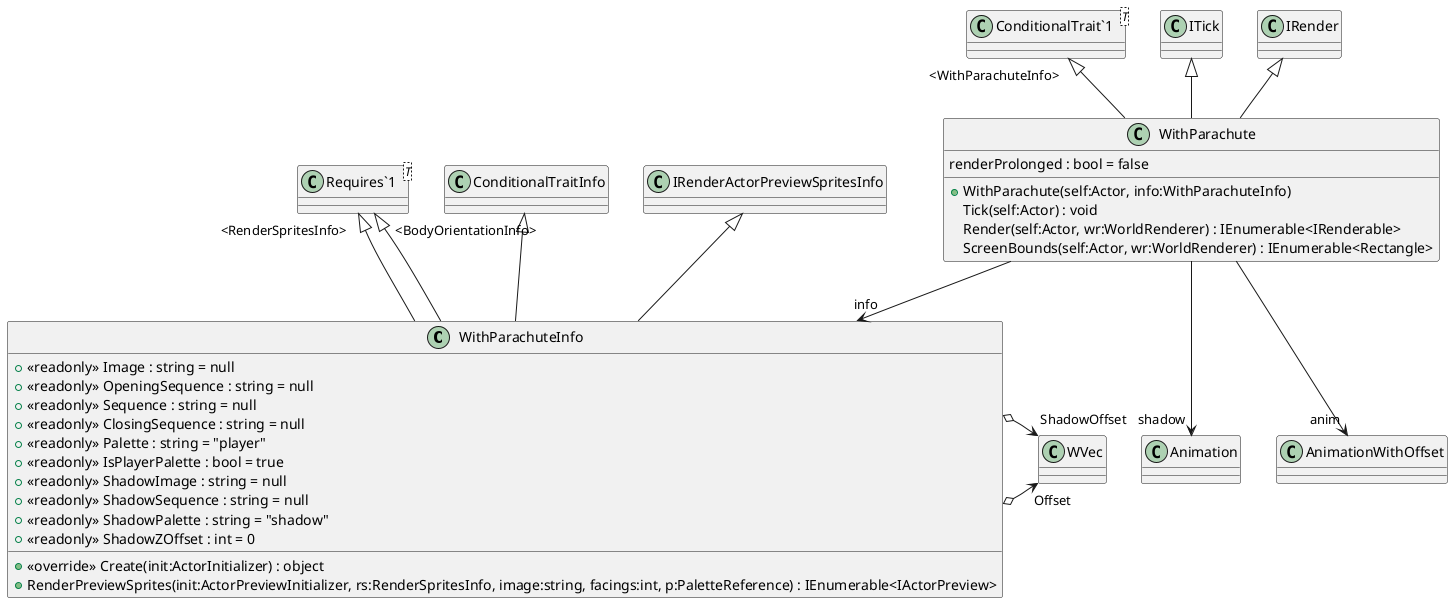 @startuml
class WithParachuteInfo {
    + <<readonly>> Image : string = null
    + <<readonly>> OpeningSequence : string = null
    + <<readonly>> Sequence : string = null
    + <<readonly>> ClosingSequence : string = null
    + <<readonly>> Palette : string = "player"
    + <<readonly>> IsPlayerPalette : bool = true
    + <<readonly>> ShadowImage : string = null
    + <<readonly>> ShadowSequence : string = null
    + <<readonly>> ShadowPalette : string = "shadow"
    + <<readonly>> ShadowZOffset : int = 0
    + <<override>> Create(init:ActorInitializer) : object
    + RenderPreviewSprites(init:ActorPreviewInitializer, rs:RenderSpritesInfo, image:string, facings:int, p:PaletteReference) : IEnumerable<IActorPreview>
}
class WithParachute {
    renderProlonged : bool = false
    + WithParachute(self:Actor, info:WithParachuteInfo)
    Tick(self:Actor) : void
    Render(self:Actor, wr:WorldRenderer) : IEnumerable<IRenderable>
    ScreenBounds(self:Actor, wr:WorldRenderer) : IEnumerable<Rectangle>
}
class "Requires`1"<T> {
}
class "ConditionalTrait`1"<T> {
}
ConditionalTraitInfo <|-- WithParachuteInfo
IRenderActorPreviewSpritesInfo <|-- WithParachuteInfo
"Requires`1" "<RenderSpritesInfo>" <|-- WithParachuteInfo
"Requires`1" "<BodyOrientationInfo>" <|-- WithParachuteInfo
WithParachuteInfo o-> "Offset" WVec
WithParachuteInfo o-> "ShadowOffset" WVec
"ConditionalTrait`1" "<WithParachuteInfo>" <|-- WithParachute
ITick <|-- WithParachute
IRender <|-- WithParachute
WithParachute --> "shadow" Animation
WithParachute --> "anim" AnimationWithOffset
WithParachute --> "info" WithParachuteInfo
@enduml
